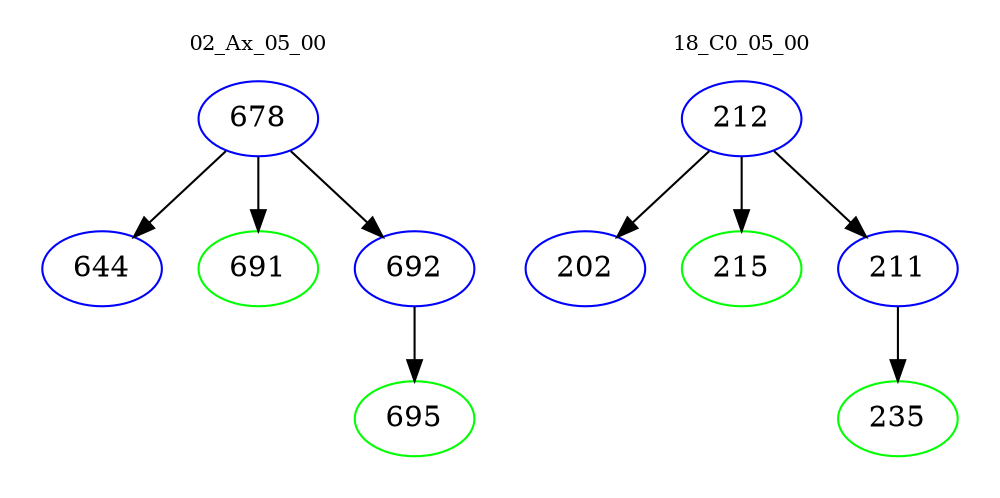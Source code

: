 digraph{
subgraph cluster_0 {
color = white
label = "02_Ax_05_00";
fontsize=10;
T0_678 [label="678", color="blue"]
T0_678 -> T0_644 [color="black"]
T0_644 [label="644", color="blue"]
T0_678 -> T0_691 [color="black"]
T0_691 [label="691", color="green"]
T0_678 -> T0_692 [color="black"]
T0_692 [label="692", color="blue"]
T0_692 -> T0_695 [color="black"]
T0_695 [label="695", color="green"]
}
subgraph cluster_1 {
color = white
label = "18_C0_05_00";
fontsize=10;
T1_212 [label="212", color="blue"]
T1_212 -> T1_202 [color="black"]
T1_202 [label="202", color="blue"]
T1_212 -> T1_215 [color="black"]
T1_215 [label="215", color="green"]
T1_212 -> T1_211 [color="black"]
T1_211 [label="211", color="blue"]
T1_211 -> T1_235 [color="black"]
T1_235 [label="235", color="green"]
}
}
